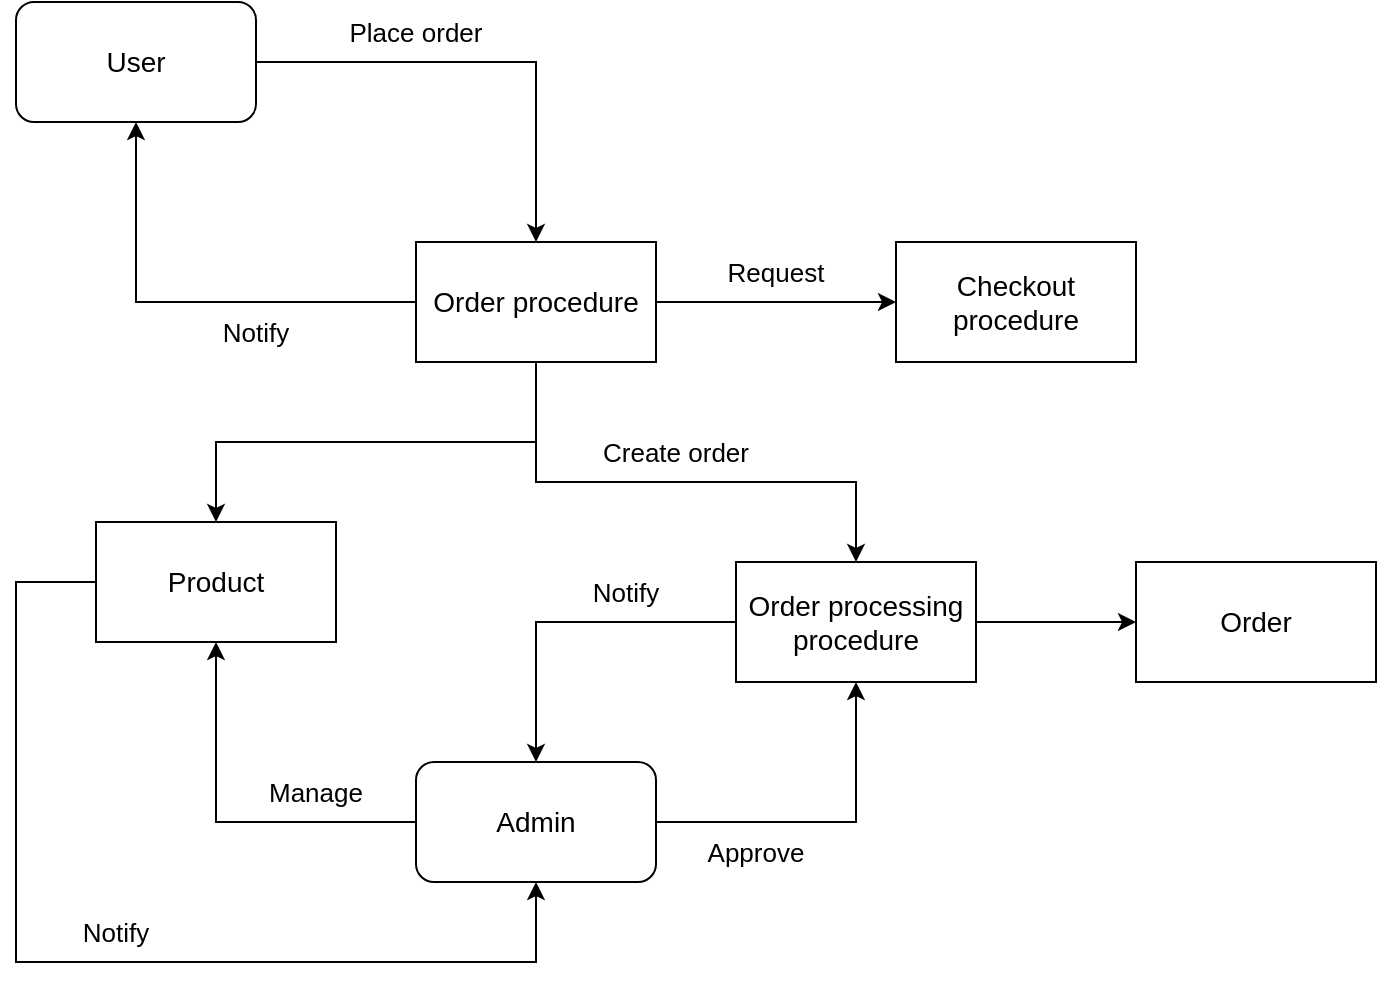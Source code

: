 <mxfile version="25.0.3">
  <diagram name="Page-1" id="Fdt4EauiEnXyAQzFiwho">
    <mxGraphModel dx="1339" dy="815" grid="1" gridSize="10" guides="1" tooltips="1" connect="1" arrows="1" fold="1" page="1" pageScale="1" pageWidth="850" pageHeight="1100" math="0" shadow="0">
      <root>
        <mxCell id="0" />
        <mxCell id="1" parent="0" />
        <mxCell id="Rta6ORBUaMgUwAw4PiX4-8" value="&lt;font style=&quot;font-size: 14px;&quot;&gt;User&lt;/font&gt;" style="rounded=1;whiteSpace=wrap;html=1;" vertex="1" parent="1">
          <mxGeometry x="120" y="280" width="120" height="60" as="geometry" />
        </mxCell>
        <mxCell id="Rta6ORBUaMgUwAw4PiX4-14" value="&lt;font style=&quot;font-size: 14px;&quot;&gt;Order procedure&lt;/font&gt;" style="rounded=0;whiteSpace=wrap;html=1;" vertex="1" parent="1">
          <mxGeometry x="320" y="400" width="120" height="60" as="geometry" />
        </mxCell>
        <mxCell id="Rta6ORBUaMgUwAw4PiX4-15" value="" style="endArrow=classic;html=1;rounded=0;exitX=0;exitY=0.5;exitDx=0;exitDy=0;entryX=0.5;entryY=1;entryDx=0;entryDy=0;" edge="1" parent="1" source="Rta6ORBUaMgUwAw4PiX4-14" target="Rta6ORBUaMgUwAw4PiX4-8">
          <mxGeometry width="50" height="50" relative="1" as="geometry">
            <mxPoint x="400" y="440" as="sourcePoint" />
            <mxPoint x="450" y="390" as="targetPoint" />
            <Array as="points">
              <mxPoint x="180" y="430" />
            </Array>
          </mxGeometry>
        </mxCell>
        <mxCell id="Rta6ORBUaMgUwAw4PiX4-16" value="&lt;font style=&quot;font-size: 13px;&quot;&gt;Notify&lt;/font&gt;" style="text;html=1;align=center;verticalAlign=middle;whiteSpace=wrap;rounded=0;" vertex="1" parent="1">
          <mxGeometry x="200" y="430" width="80" height="30" as="geometry" />
        </mxCell>
        <mxCell id="Rta6ORBUaMgUwAw4PiX4-17" value="" style="endArrow=classic;html=1;rounded=0;exitX=1;exitY=0.5;exitDx=0;exitDy=0;entryX=0.5;entryY=0;entryDx=0;entryDy=0;" edge="1" parent="1" source="Rta6ORBUaMgUwAw4PiX4-8" target="Rta6ORBUaMgUwAw4PiX4-14">
          <mxGeometry width="50" height="50" relative="1" as="geometry">
            <mxPoint x="400" y="440" as="sourcePoint" />
            <mxPoint x="450" y="390" as="targetPoint" />
            <Array as="points">
              <mxPoint x="380" y="310" />
            </Array>
          </mxGeometry>
        </mxCell>
        <mxCell id="Rta6ORBUaMgUwAw4PiX4-18" value="&lt;font style=&quot;font-size: 13px;&quot;&gt;Place order&lt;/font&gt;" style="text;html=1;align=center;verticalAlign=middle;whiteSpace=wrap;rounded=0;" vertex="1" parent="1">
          <mxGeometry x="280" y="280" width="80" height="30" as="geometry" />
        </mxCell>
        <mxCell id="Rta6ORBUaMgUwAw4PiX4-19" value="&lt;font style=&quot;font-size: 14px;&quot;&gt;Checkout procedure&lt;/font&gt;" style="rounded=0;whiteSpace=wrap;html=1;" vertex="1" parent="1">
          <mxGeometry x="560" y="400" width="120" height="60" as="geometry" />
        </mxCell>
        <mxCell id="Rta6ORBUaMgUwAw4PiX4-20" value="" style="endArrow=classic;html=1;rounded=0;exitX=1;exitY=0.5;exitDx=0;exitDy=0;entryX=0;entryY=0.5;entryDx=0;entryDy=0;" edge="1" parent="1" source="Rta6ORBUaMgUwAw4PiX4-14" target="Rta6ORBUaMgUwAw4PiX4-19">
          <mxGeometry width="50" height="50" relative="1" as="geometry">
            <mxPoint x="400" y="430" as="sourcePoint" />
            <mxPoint x="450" y="380" as="targetPoint" />
          </mxGeometry>
        </mxCell>
        <mxCell id="Rta6ORBUaMgUwAw4PiX4-21" value="&lt;font style=&quot;font-size: 13px;&quot;&gt;Request&lt;/font&gt;" style="text;html=1;align=center;verticalAlign=middle;whiteSpace=wrap;rounded=0;" vertex="1" parent="1">
          <mxGeometry x="460" y="400" width="80" height="30" as="geometry" />
        </mxCell>
        <mxCell id="Rta6ORBUaMgUwAw4PiX4-34" value="" style="edgeStyle=orthogonalEdgeStyle;rounded=0;orthogonalLoop=1;jettySize=auto;html=1;" edge="1" parent="1" source="Rta6ORBUaMgUwAw4PiX4-23" target="Rta6ORBUaMgUwAw4PiX4-33">
          <mxGeometry relative="1" as="geometry" />
        </mxCell>
        <mxCell id="Rta6ORBUaMgUwAw4PiX4-23" value="&lt;font style=&quot;font-size: 14px;&quot;&gt;Order processing procedure&lt;/font&gt;" style="rounded=0;whiteSpace=wrap;html=1;" vertex="1" parent="1">
          <mxGeometry x="480" y="560" width="120" height="60" as="geometry" />
        </mxCell>
        <mxCell id="Rta6ORBUaMgUwAw4PiX4-24" value="&lt;font style=&quot;font-size: 14px;&quot;&gt;Product&lt;/font&gt;" style="rounded=0;whiteSpace=wrap;html=1;" vertex="1" parent="1">
          <mxGeometry x="160" y="540" width="120" height="60" as="geometry" />
        </mxCell>
        <mxCell id="Rta6ORBUaMgUwAw4PiX4-25" value="" style="endArrow=classic;html=1;rounded=0;exitX=0.5;exitY=1;exitDx=0;exitDy=0;entryX=0.5;entryY=0;entryDx=0;entryDy=0;" edge="1" parent="1" source="Rta6ORBUaMgUwAw4PiX4-14" target="Rta6ORBUaMgUwAw4PiX4-24">
          <mxGeometry width="50" height="50" relative="1" as="geometry">
            <mxPoint x="350" y="510" as="sourcePoint" />
            <mxPoint x="390" y="510" as="targetPoint" />
            <Array as="points">
              <mxPoint x="380" y="500" />
              <mxPoint x="220" y="500" />
            </Array>
          </mxGeometry>
        </mxCell>
        <mxCell id="Rta6ORBUaMgUwAw4PiX4-26" value="" style="endArrow=classic;html=1;rounded=0;entryX=0.5;entryY=0;entryDx=0;entryDy=0;" edge="1" parent="1" target="Rta6ORBUaMgUwAw4PiX4-23">
          <mxGeometry width="50" height="50" relative="1" as="geometry">
            <mxPoint x="380" y="460" as="sourcePoint" />
            <mxPoint x="380" y="460" as="targetPoint" />
            <Array as="points">
              <mxPoint x="380" y="520" />
              <mxPoint x="540" y="520" />
            </Array>
          </mxGeometry>
        </mxCell>
        <mxCell id="Rta6ORBUaMgUwAw4PiX4-27" value="&lt;font style=&quot;font-size: 13px;&quot;&gt;Create order&lt;/font&gt;" style="text;html=1;align=center;verticalAlign=middle;whiteSpace=wrap;rounded=0;" vertex="1" parent="1">
          <mxGeometry x="400" y="490" width="100" height="30" as="geometry" />
        </mxCell>
        <mxCell id="Rta6ORBUaMgUwAw4PiX4-28" value="&lt;font style=&quot;font-size: 14px;&quot;&gt;Admin&lt;/font&gt;" style="rounded=1;whiteSpace=wrap;html=1;" vertex="1" parent="1">
          <mxGeometry x="320" y="660" width="120" height="60" as="geometry" />
        </mxCell>
        <mxCell id="Rta6ORBUaMgUwAw4PiX4-29" value="" style="endArrow=classic;html=1;rounded=0;exitX=0;exitY=0.5;exitDx=0;exitDy=0;entryX=0.5;entryY=0;entryDx=0;entryDy=0;" edge="1" parent="1" source="Rta6ORBUaMgUwAw4PiX4-23" target="Rta6ORBUaMgUwAw4PiX4-28">
          <mxGeometry width="50" height="50" relative="1" as="geometry">
            <mxPoint x="320" y="500" as="sourcePoint" />
            <mxPoint x="370" y="450" as="targetPoint" />
            <Array as="points">
              <mxPoint x="380" y="590" />
            </Array>
          </mxGeometry>
        </mxCell>
        <mxCell id="Rta6ORBUaMgUwAw4PiX4-30" value="" style="endArrow=classic;html=1;rounded=0;exitX=1;exitY=0.5;exitDx=0;exitDy=0;entryX=0.5;entryY=1;entryDx=0;entryDy=0;" edge="1" parent="1" source="Rta6ORBUaMgUwAw4PiX4-28" target="Rta6ORBUaMgUwAw4PiX4-23">
          <mxGeometry width="50" height="50" relative="1" as="geometry">
            <mxPoint x="320" y="500" as="sourcePoint" />
            <mxPoint x="370" y="450" as="targetPoint" />
            <Array as="points">
              <mxPoint x="540" y="690" />
            </Array>
          </mxGeometry>
        </mxCell>
        <mxCell id="Rta6ORBUaMgUwAw4PiX4-31" value="&lt;font style=&quot;font-size: 13px;&quot;&gt;Approve&lt;/font&gt;" style="text;html=1;align=center;verticalAlign=middle;whiteSpace=wrap;rounded=0;" vertex="1" parent="1">
          <mxGeometry x="450" y="690" width="80" height="30" as="geometry" />
        </mxCell>
        <mxCell id="Rta6ORBUaMgUwAw4PiX4-32" value="&lt;font style=&quot;font-size: 13px;&quot;&gt;Notify&lt;/font&gt;" style="text;html=1;align=center;verticalAlign=middle;whiteSpace=wrap;rounded=0;" vertex="1" parent="1">
          <mxGeometry x="395" y="560" width="60" height="30" as="geometry" />
        </mxCell>
        <mxCell id="Rta6ORBUaMgUwAw4PiX4-33" value="&lt;font style=&quot;font-size: 14px;&quot;&gt;Order&lt;/font&gt;" style="rounded=0;whiteSpace=wrap;html=1;" vertex="1" parent="1">
          <mxGeometry x="680" y="560" width="120" height="60" as="geometry" />
        </mxCell>
        <mxCell id="Rta6ORBUaMgUwAw4PiX4-35" value="" style="endArrow=classic;html=1;rounded=0;exitX=0;exitY=0.5;exitDx=0;exitDy=0;entryX=0.5;entryY=1;entryDx=0;entryDy=0;" edge="1" parent="1" source="Rta6ORBUaMgUwAw4PiX4-28" target="Rta6ORBUaMgUwAw4PiX4-24">
          <mxGeometry width="50" height="50" relative="1" as="geometry">
            <mxPoint x="320" y="500" as="sourcePoint" />
            <mxPoint x="370" y="450" as="targetPoint" />
            <Array as="points">
              <mxPoint x="220" y="690" />
            </Array>
          </mxGeometry>
        </mxCell>
        <mxCell id="Rta6ORBUaMgUwAw4PiX4-36" value="&lt;font style=&quot;font-size: 13px;&quot;&gt;Manage&lt;/font&gt;" style="text;html=1;align=center;verticalAlign=middle;whiteSpace=wrap;rounded=0;" vertex="1" parent="1">
          <mxGeometry x="240" y="660" width="60" height="30" as="geometry" />
        </mxCell>
        <mxCell id="Rta6ORBUaMgUwAw4PiX4-37" value="" style="endArrow=classic;html=1;rounded=0;exitX=0;exitY=0.5;exitDx=0;exitDy=0;entryX=0.5;entryY=1;entryDx=0;entryDy=0;" edge="1" parent="1" source="Rta6ORBUaMgUwAw4PiX4-24" target="Rta6ORBUaMgUwAw4PiX4-28">
          <mxGeometry width="50" height="50" relative="1" as="geometry">
            <mxPoint x="320" y="500" as="sourcePoint" />
            <mxPoint x="370" y="450" as="targetPoint" />
            <Array as="points">
              <mxPoint x="120" y="570" />
              <mxPoint x="120" y="760" />
              <mxPoint x="380" y="760" />
            </Array>
          </mxGeometry>
        </mxCell>
        <mxCell id="Rta6ORBUaMgUwAw4PiX4-38" value="&lt;font style=&quot;font-size: 13px;&quot;&gt;Notify&lt;/font&gt;" style="text;html=1;align=center;verticalAlign=middle;whiteSpace=wrap;rounded=0;" vertex="1" parent="1">
          <mxGeometry x="140" y="730" width="60" height="30" as="geometry" />
        </mxCell>
      </root>
    </mxGraphModel>
  </diagram>
</mxfile>
